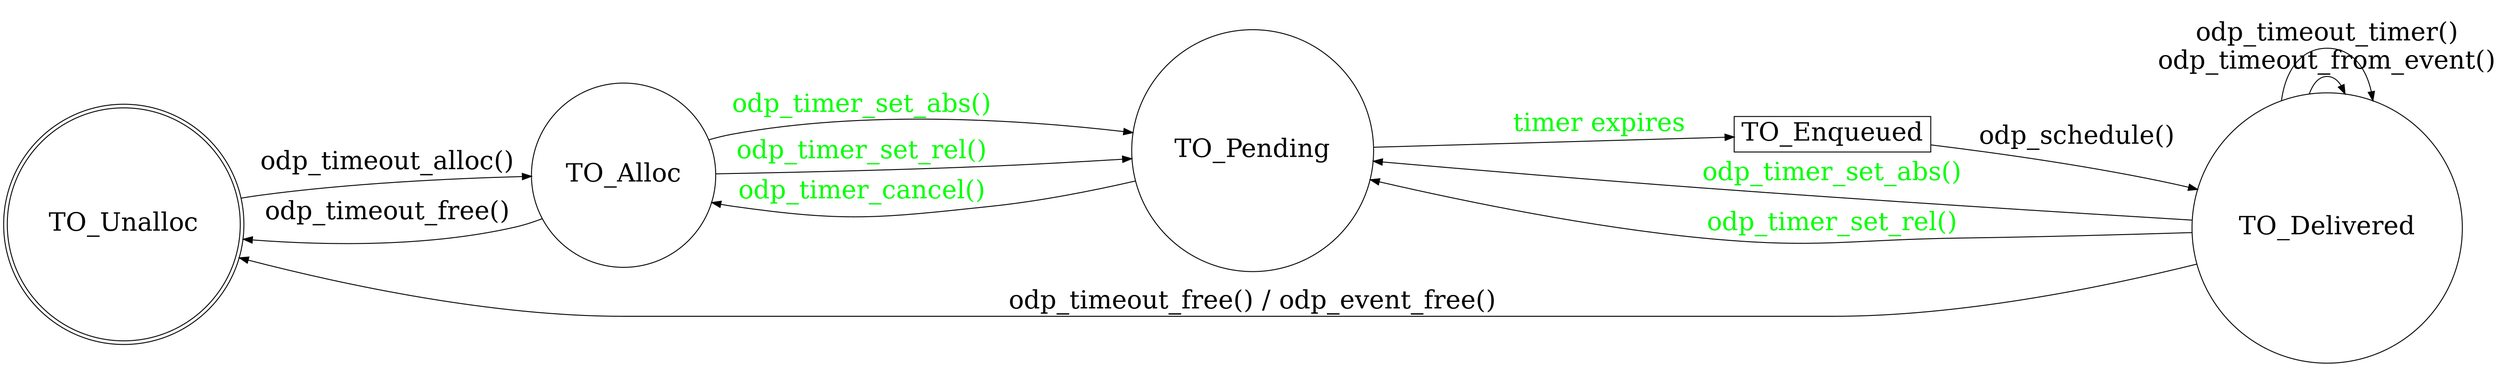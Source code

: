 digraph timer_state_machine {
	rankdir=LR;
	node [fontsize=28];
	edge [fontsize=28];
	node [shape=doublecircle]; TO_Unalloc;
	node [shape=circle]; TO_Alloc TO_Pending TO_Delivered;
	node [shape=rect]; TO_Enqueued;
	TO_Unalloc -> TO_Alloc [label="odp_timeout_alloc()"];
	TO_Alloc -> TO_Unalloc [label="odp_timeout_free()"];
	TO_Alloc -> TO_Pending [fontcolor=green,
			       label="odp_timer_set_abs()"];
	TO_Alloc -> TO_Pending [fontcolor=green,
			       label="odp_timer_set_rel()"];
	TO_Pending -> TO_Alloc [fontcolor=green,
			       label="odp_timer_cancel()"];
	TO_Pending -> TO_Enqueued [fontcolor=green, label="timer expires"];
	TO_Enqueued -> TO_Delivered [label="odp_schedule()"];
	TO_Delivered -> TO_Pending [fontcolor=green,
				   label="odp_timer_set_abs()"];
	TO_Delivered -> TO_Pending [fontcolor=green,
				   label="odp_timer_set_rel()"];
	TO_Delivered -> TO_Delivered [label="odp_timeout_from_event()"];
	TO_Delivered -> TO_Delivered [label="odp_timeout_timer()"];
	TO_Delivered -> TO_Unalloc
			[label="odp_timeout_free() / odp_event_free()"];

}
